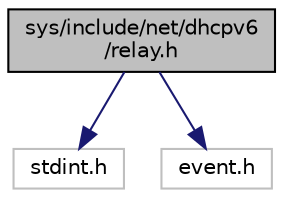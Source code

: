 digraph "sys/include/net/dhcpv6/relay.h"
{
 // LATEX_PDF_SIZE
  edge [fontname="Helvetica",fontsize="10",labelfontname="Helvetica",labelfontsize="10"];
  node [fontname="Helvetica",fontsize="10",shape=record];
  Node1 [label="sys/include/net/dhcpv6\l/relay.h",height=0.2,width=0.4,color="black", fillcolor="grey75", style="filled", fontcolor="black",tooltip="DHCPv6 client definitions."];
  Node1 -> Node2 [color="midnightblue",fontsize="10",style="solid",fontname="Helvetica"];
  Node2 [label="stdint.h",height=0.2,width=0.4,color="grey75", fillcolor="white", style="filled",tooltip=" "];
  Node1 -> Node3 [color="midnightblue",fontsize="10",style="solid",fontname="Helvetica"];
  Node3 [label="event.h",height=0.2,width=0.4,color="grey75", fillcolor="white", style="filled",tooltip=" "];
}
